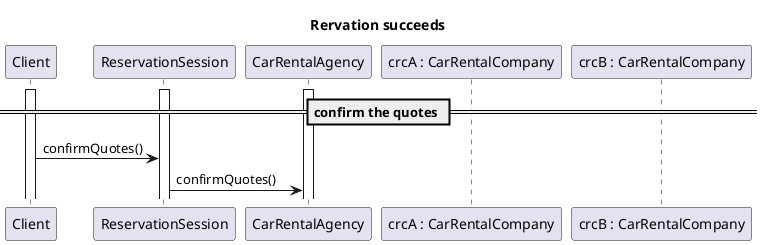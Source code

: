 @startuml
title "Rervation succeeds"

participant Client
participant ReservationSession
participant CarRentalAgency
participant "crcA : CarRentalCompany" as CarRentalCompanyA
participant "crcB : CarRentalCompany" as CarRentalCompanyB


activate Client
activate ReservationSession
activate CarRentalAgency

== confirm the quotes ==

Client -> ReservationSession: confirmQuotes()
ReservationSession -> CarRentalAgency: confirmQuotes()
' TODO: verder aanvullen wat cra met confirmquotes doet
'   zijn quotes nog valid, zo ja confirm ze




@enduml
